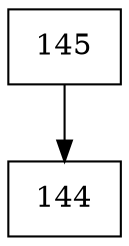 digraph G {
  node [shape=record];
  node0 [label="{145}"];
  node0 -> node1;
  node1 [label="{144}"];
}
